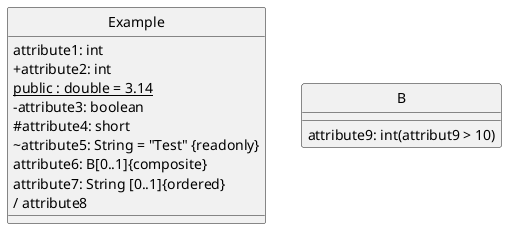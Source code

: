 @startuml
skinparam classAttributeIconSize 0
hide circle
class Example{
  attribute1: int
  + attribute2: int
  {static} public : double = 3.14
  - attribute3: boolean
  # attribute4: short
  ~ attribute5: String = "Test" {readonly}
  attribute6: B[0..1]{composite}
  attribute7: String [0..1]{ordered}
  / attribute8
}

class B{
  attribute9: int(attribut9 > 10)
}
@enduml
